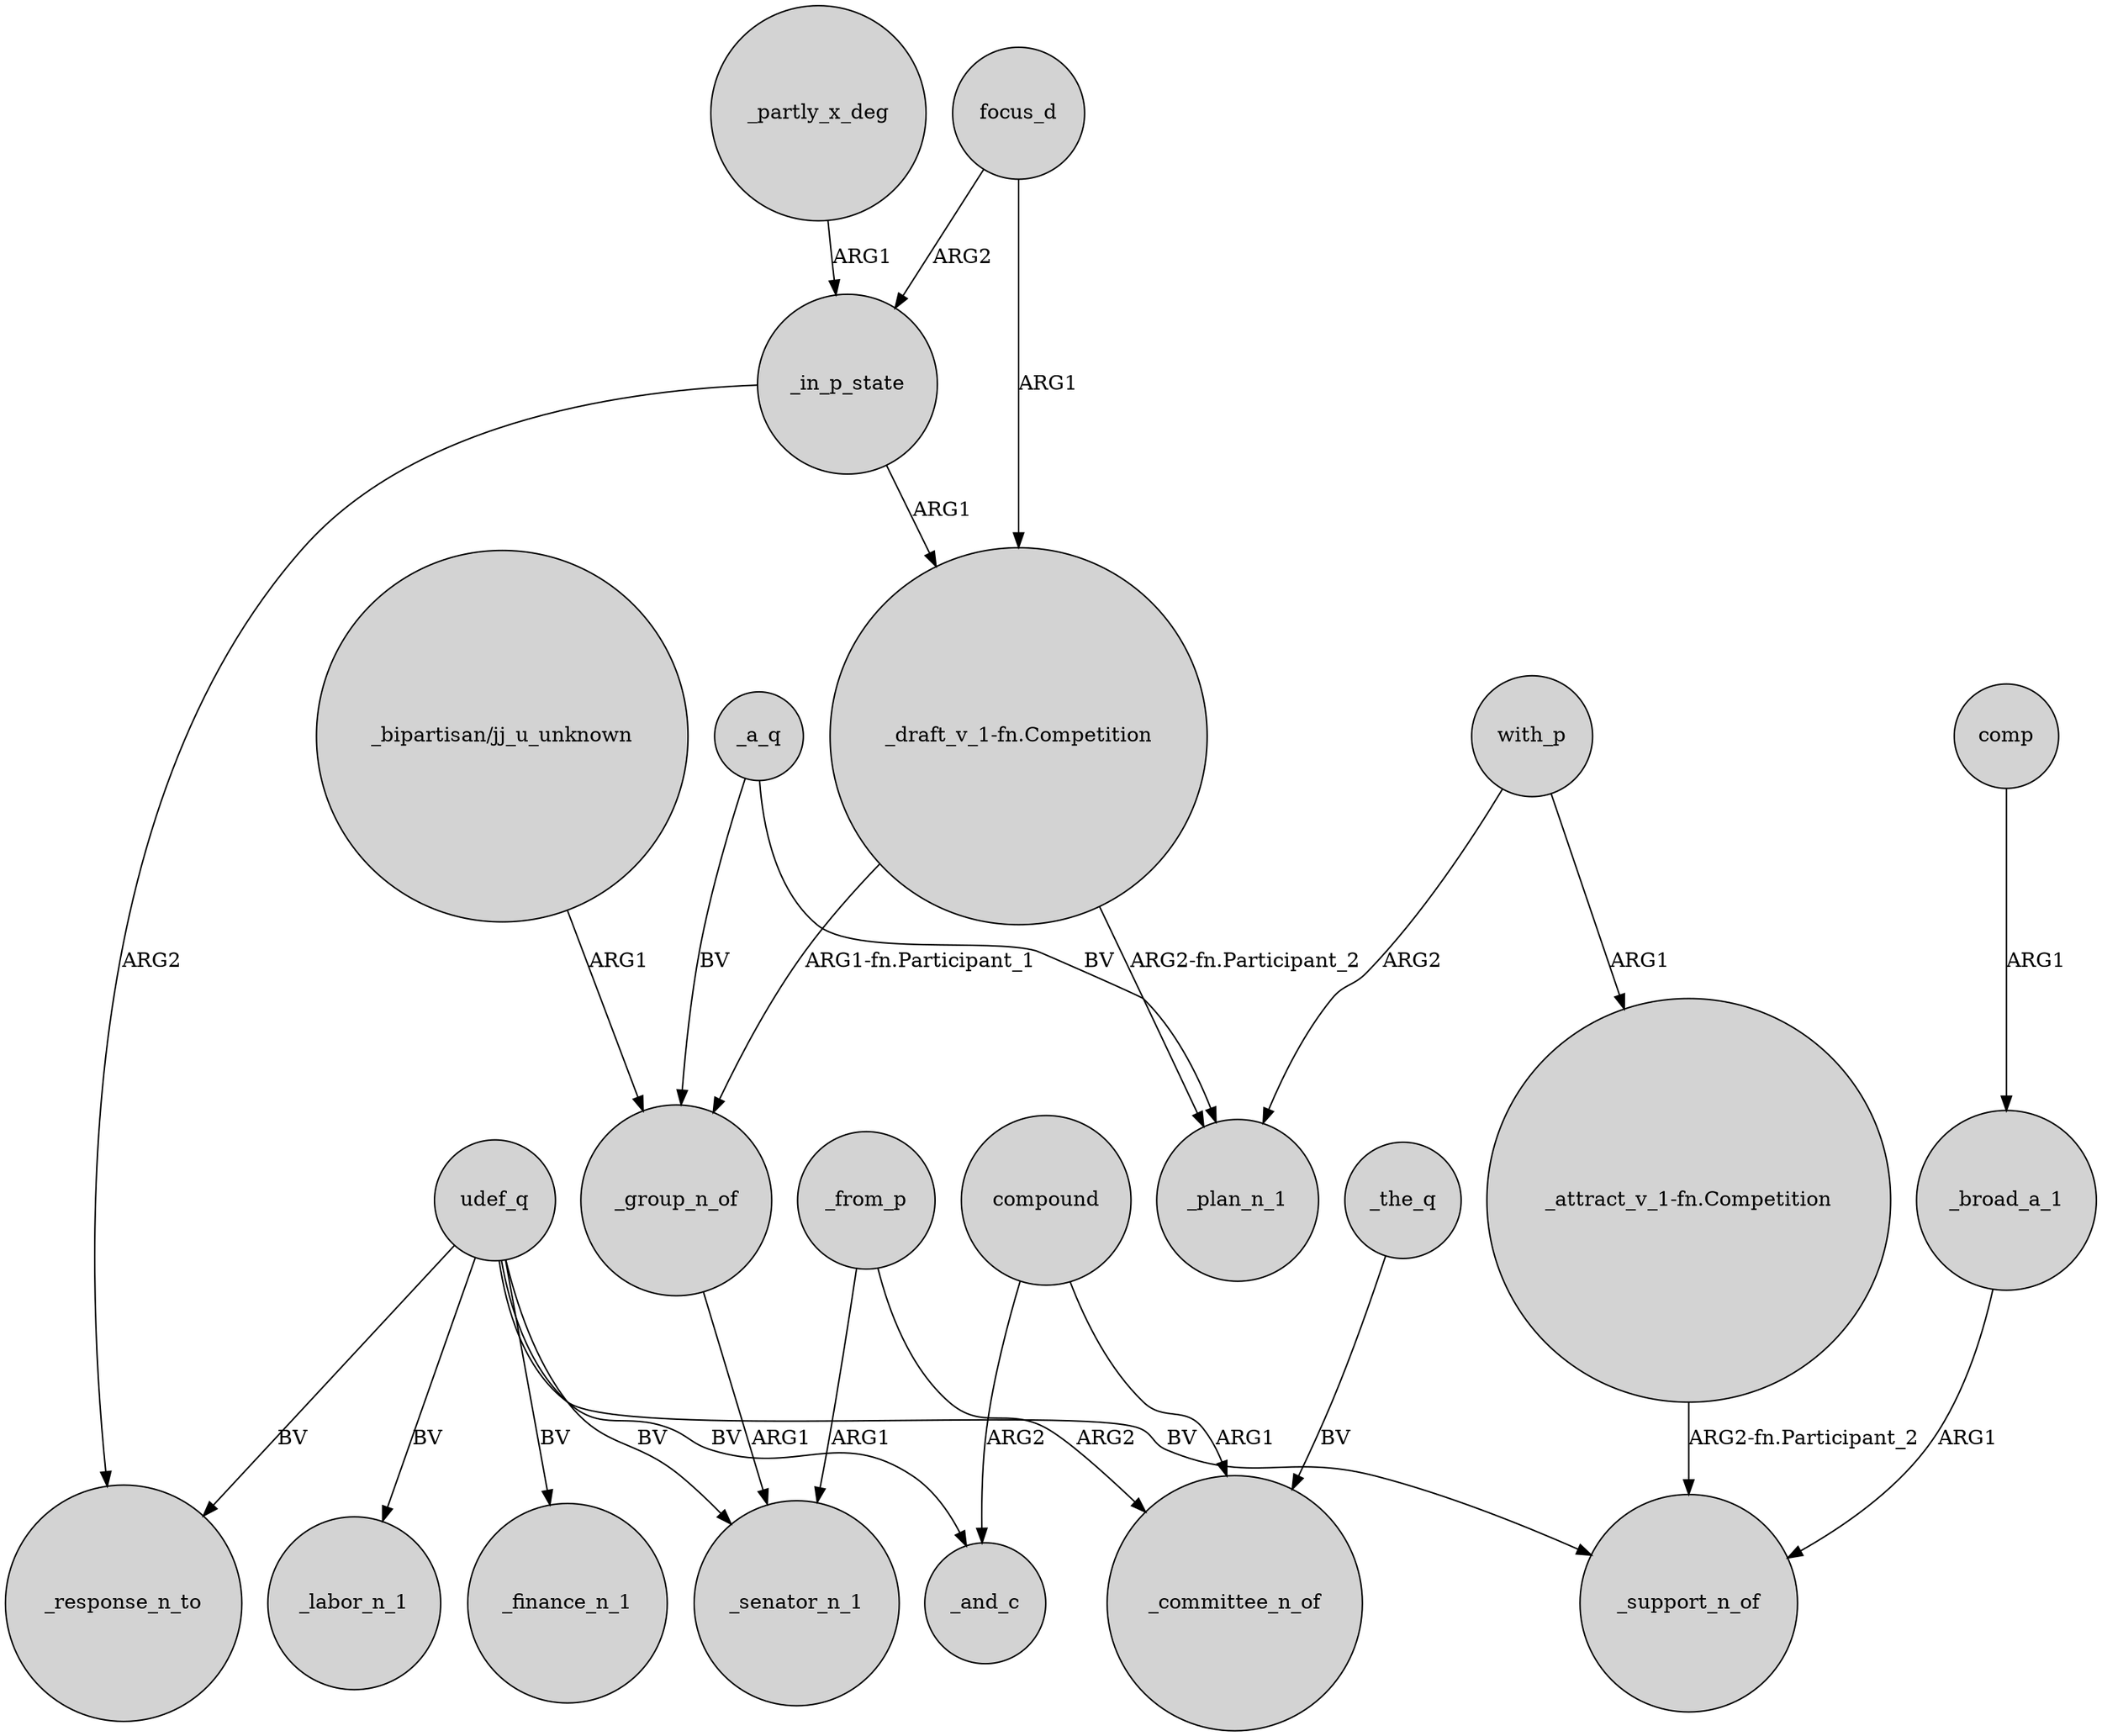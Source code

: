 digraph {
	node [shape=circle style=filled]
	_broad_a_1 -> _support_n_of [label=ARG1]
	focus_d -> _in_p_state [label=ARG2]
	udef_q -> _finance_n_1 [label=BV]
	"_attract_v_1-fn.Competition" -> _support_n_of [label="ARG2-fn.Participant_2"]
	_partly_x_deg -> _in_p_state [label=ARG1]
	compound -> _committee_n_of [label=ARG1]
	_from_p -> _senator_n_1 [label=ARG1]
	with_p -> _plan_n_1 [label=ARG2]
	"_draft_v_1-fn.Competition" -> _group_n_of [label="ARG1-fn.Participant_1"]
	udef_q -> _and_c [label=BV]
	_from_p -> _committee_n_of [label=ARG2]
	udef_q -> _senator_n_1 [label=BV]
	compound -> _and_c [label=ARG2]
	_a_q -> _group_n_of [label=BV]
	_a_q -> _plan_n_1 [label=BV]
	_in_p_state -> _response_n_to [label=ARG2]
	_the_q -> _committee_n_of [label=BV]
	"_draft_v_1-fn.Competition" -> _plan_n_1 [label="ARG2-fn.Participant_2"]
	focus_d -> "_draft_v_1-fn.Competition" [label=ARG1]
	_group_n_of -> _senator_n_1 [label=ARG1]
	"_bipartisan/jj_u_unknown" -> _group_n_of [label=ARG1]
	_in_p_state -> "_draft_v_1-fn.Competition" [label=ARG1]
	udef_q -> _labor_n_1 [label=BV]
	comp -> _broad_a_1 [label=ARG1]
	udef_q -> _response_n_to [label=BV]
	with_p -> "_attract_v_1-fn.Competition" [label=ARG1]
	udef_q -> _support_n_of [label=BV]
}
